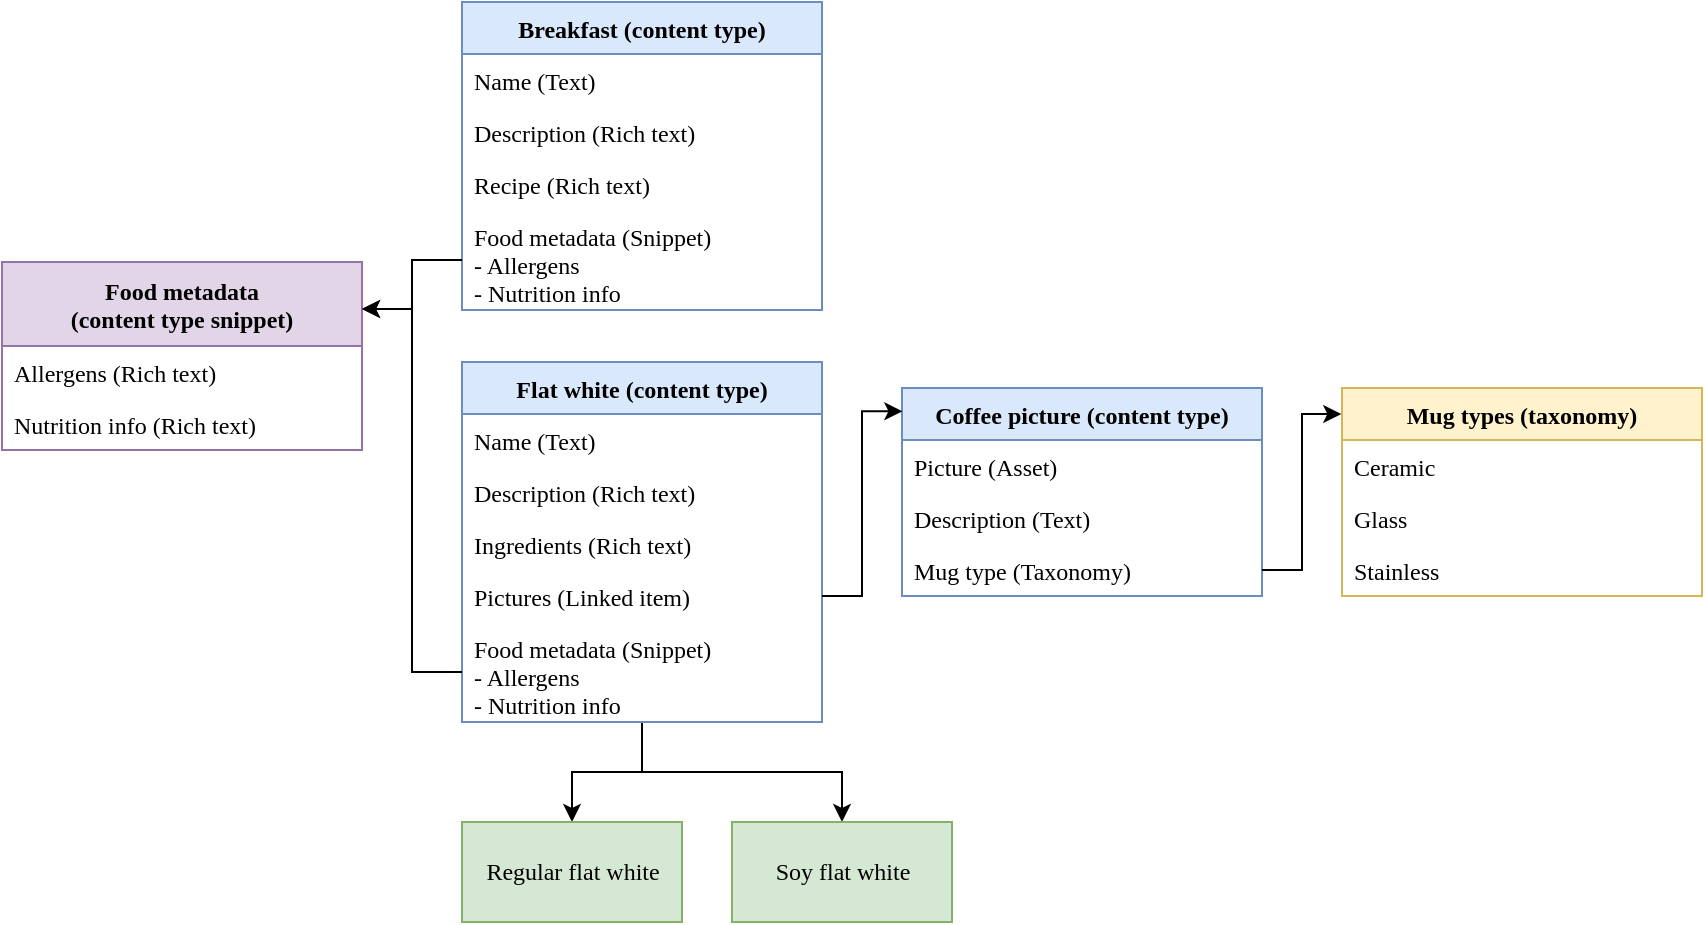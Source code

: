 <mxfile version="19.0.3" type="device"><diagram id="p0x3t8aoXwZ1nvyXleo0" name="Page-1"><mxGraphModel dx="1888" dy="1749" grid="1" gridSize="10" guides="1" tooltips="1" connect="1" arrows="1" fold="0" page="1" pageScale="1" pageWidth="850" pageHeight="1100" math="0" shadow="0"><root><mxCell id="0"/><mxCell id="1" parent="0"/><mxCell id="DZxPxKHKe5NGjtcYWZLZ-1" style="edgeStyle=orthogonalEdgeStyle;rounded=0;orthogonalLoop=1;jettySize=auto;html=1;entryX=0.5;entryY=0;entryDx=0;entryDy=0;fontFamily=Work Sans;" parent="1" source="DZxPxKHKe5NGjtcYWZLZ-3" target="DZxPxKHKe5NGjtcYWZLZ-17" edge="1"><mxGeometry relative="1" as="geometry"/></mxCell><mxCell id="DZxPxKHKe5NGjtcYWZLZ-2" style="edgeStyle=orthogonalEdgeStyle;rounded=0;orthogonalLoop=1;jettySize=auto;html=1;entryX=0.5;entryY=0;entryDx=0;entryDy=0;fontFamily=Work Sans;" parent="1" source="DZxPxKHKe5NGjtcYWZLZ-3" target="DZxPxKHKe5NGjtcYWZLZ-18" edge="1"><mxGeometry relative="1" as="geometry"/></mxCell><mxCell id="DZxPxKHKe5NGjtcYWZLZ-3" value="Flat white (content type)" style="swimlane;fontStyle=1;childLayout=stackLayout;horizontal=1;startSize=26;fillColor=#dae8fc;horizontalStack=0;resizeParent=1;resizeParentMax=0;resizeLast=0;collapsible=1;marginBottom=0;strokeColor=#6c8ebf;fontFamily=Work Sans;" parent="1" vertex="1"><mxGeometry x="10" y="10" width="180" height="180" as="geometry"/></mxCell><mxCell id="DZxPxKHKe5NGjtcYWZLZ-4" value="Name (Text)" style="text;strokeColor=none;fillColor=none;align=left;verticalAlign=top;spacingLeft=4;spacingRight=4;overflow=hidden;rotatable=0;points=[[0,0.5],[1,0.5]];portConstraint=eastwest;fontFamily=Work Sans;" parent="DZxPxKHKe5NGjtcYWZLZ-3" vertex="1"><mxGeometry y="26" width="180" height="26" as="geometry"/></mxCell><mxCell id="DZxPxKHKe5NGjtcYWZLZ-5" value="Description (Rich text)" style="text;strokeColor=none;fillColor=none;align=left;verticalAlign=top;spacingLeft=4;spacingRight=4;overflow=hidden;rotatable=0;points=[[0,0.5],[1,0.5]];portConstraint=eastwest;fontFamily=Work Sans;" parent="DZxPxKHKe5NGjtcYWZLZ-3" vertex="1"><mxGeometry y="52" width="180" height="26" as="geometry"/></mxCell><mxCell id="DZxPxKHKe5NGjtcYWZLZ-6" value="Ingredients (Rich text)" style="text;strokeColor=none;fillColor=none;align=left;verticalAlign=top;spacingLeft=4;spacingRight=4;overflow=hidden;rotatable=0;points=[[0,0.5],[1,0.5]];portConstraint=eastwest;fontFamily=Work Sans;" parent="DZxPxKHKe5NGjtcYWZLZ-3" vertex="1"><mxGeometry y="78" width="180" height="26" as="geometry"/></mxCell><mxCell id="DZxPxKHKe5NGjtcYWZLZ-7" value="Pictures (Linked item)" style="text;strokeColor=none;fillColor=none;align=left;verticalAlign=top;spacingLeft=4;spacingRight=4;overflow=hidden;rotatable=0;points=[[0,0.5],[1,0.5]];portConstraint=eastwest;fontFamily=Work Sans;" parent="DZxPxKHKe5NGjtcYWZLZ-3" vertex="1"><mxGeometry y="104" width="180" height="26" as="geometry"/></mxCell><mxCell id="DZxPxKHKe5NGjtcYWZLZ-8" value="Food metadata (Snippet)&#10;- Allergens&#10;- Nutrition info" style="text;strokeColor=none;fillColor=none;align=left;verticalAlign=top;spacingLeft=4;spacingRight=4;overflow=hidden;rotatable=0;points=[[0,0.5],[1,0.5]];portConstraint=eastwest;fontFamily=Work Sans;" parent="DZxPxKHKe5NGjtcYWZLZ-3" vertex="1"><mxGeometry y="130" width="180" height="50" as="geometry"/></mxCell><mxCell id="DZxPxKHKe5NGjtcYWZLZ-9" value="Coffee picture (content type)" style="swimlane;fontStyle=1;childLayout=stackLayout;horizontal=1;startSize=26;fillColor=#dae8fc;horizontalStack=0;resizeParent=1;resizeParentMax=0;resizeLast=0;collapsible=1;marginBottom=0;strokeColor=#6c8ebf;fontFamily=Work Sans;" parent="1" vertex="1"><mxGeometry x="230" y="23" width="180" height="104" as="geometry"/></mxCell><mxCell id="DZxPxKHKe5NGjtcYWZLZ-10" value="Picture (Asset)" style="text;strokeColor=none;fillColor=none;align=left;verticalAlign=top;spacingLeft=4;spacingRight=4;overflow=hidden;rotatable=0;points=[[0,0.5],[1,0.5]];portConstraint=eastwest;fontFamily=Work Sans;" parent="DZxPxKHKe5NGjtcYWZLZ-9" vertex="1"><mxGeometry y="26" width="180" height="26" as="geometry"/></mxCell><mxCell id="DZxPxKHKe5NGjtcYWZLZ-11" value="Description (Text)" style="text;strokeColor=none;fillColor=none;align=left;verticalAlign=top;spacingLeft=4;spacingRight=4;overflow=hidden;rotatable=0;points=[[0,0.5],[1,0.5]];portConstraint=eastwest;fontFamily=Work Sans;" parent="DZxPxKHKe5NGjtcYWZLZ-9" vertex="1"><mxGeometry y="52" width="180" height="26" as="geometry"/></mxCell><mxCell id="DZxPxKHKe5NGjtcYWZLZ-12" value="Mug type (Taxonomy)" style="text;strokeColor=none;fillColor=none;align=left;verticalAlign=top;spacingLeft=4;spacingRight=4;overflow=hidden;rotatable=0;points=[[0,0.5],[1,0.5]];portConstraint=eastwest;fontFamily=Work Sans;" parent="DZxPxKHKe5NGjtcYWZLZ-9" vertex="1"><mxGeometry y="78" width="180" height="26" as="geometry"/></mxCell><mxCell id="DZxPxKHKe5NGjtcYWZLZ-13" value="Mug types (taxonomy)" style="swimlane;fontStyle=1;childLayout=stackLayout;horizontal=1;startSize=26;fillColor=#fff2cc;horizontalStack=0;resizeParent=1;resizeParentMax=0;resizeLast=0;collapsible=1;marginBottom=0;strokeColor=#d6b656;swimlaneLine=1;fontFamily=Work Sans;" parent="1" vertex="1"><mxGeometry x="450" y="23" width="180" height="104" as="geometry"/></mxCell><mxCell id="DZxPxKHKe5NGjtcYWZLZ-14" value="Ceramic" style="text;strokeColor=none;fillColor=none;align=left;verticalAlign=top;spacingLeft=4;spacingRight=4;overflow=hidden;rotatable=0;points=[[0,0.5],[1,0.5]];portConstraint=eastwest;fontFamily=Work Sans;" parent="DZxPxKHKe5NGjtcYWZLZ-13" vertex="1"><mxGeometry y="26" width="180" height="26" as="geometry"/></mxCell><mxCell id="DZxPxKHKe5NGjtcYWZLZ-15" value="Glass" style="text;strokeColor=none;fillColor=none;align=left;verticalAlign=top;spacingLeft=4;spacingRight=4;overflow=hidden;rotatable=0;points=[[0,0.5],[1,0.5]];portConstraint=eastwest;fontFamily=Work Sans;" parent="DZxPxKHKe5NGjtcYWZLZ-13" vertex="1"><mxGeometry y="52" width="180" height="26" as="geometry"/></mxCell><mxCell id="DZxPxKHKe5NGjtcYWZLZ-16" value="Stainless" style="text;strokeColor=none;fillColor=none;align=left;verticalAlign=top;spacingLeft=4;spacingRight=4;overflow=hidden;rotatable=0;points=[[0,0.5],[1,0.5]];portConstraint=eastwest;fontFamily=Work Sans;" parent="DZxPxKHKe5NGjtcYWZLZ-13" vertex="1"><mxGeometry y="78" width="180" height="26" as="geometry"/></mxCell><mxCell id="DZxPxKHKe5NGjtcYWZLZ-17" value="Regular flat white" style="html=1;fillColor=#d5e8d4;strokeColor=#82b366;fontFamily=Work Sans;" parent="1" vertex="1"><mxGeometry x="10" y="240" width="110" height="50" as="geometry"/></mxCell><mxCell id="DZxPxKHKe5NGjtcYWZLZ-18" value="Soy flat white" style="html=1;fillColor=#d5e8d4;strokeColor=#82b366;fontFamily=Work Sans;" parent="1" vertex="1"><mxGeometry x="145" y="240" width="110" height="50" as="geometry"/></mxCell><mxCell id="DZxPxKHKe5NGjtcYWZLZ-19" style="edgeStyle=orthogonalEdgeStyle;rounded=0;orthogonalLoop=1;jettySize=auto;html=1;entryX=0.001;entryY=0.112;entryDx=0;entryDy=0;entryPerimeter=0;fontFamily=Work Sans;" parent="1" source="DZxPxKHKe5NGjtcYWZLZ-7" target="DZxPxKHKe5NGjtcYWZLZ-9" edge="1"><mxGeometry relative="1" as="geometry"/></mxCell><mxCell id="DZxPxKHKe5NGjtcYWZLZ-20" style="edgeStyle=orthogonalEdgeStyle;rounded=0;orthogonalLoop=1;jettySize=auto;html=1;entryX=-0.002;entryY=0.125;entryDx=0;entryDy=0;entryPerimeter=0;fontFamily=Work Sans;" parent="1" source="DZxPxKHKe5NGjtcYWZLZ-12" target="DZxPxKHKe5NGjtcYWZLZ-13" edge="1"><mxGeometry relative="1" as="geometry"/></mxCell><mxCell id="DZxPxKHKe5NGjtcYWZLZ-21" value="Breakfast (content type)" style="swimlane;fontStyle=1;childLayout=stackLayout;horizontal=1;startSize=26;fillColor=#dae8fc;horizontalStack=0;resizeParent=1;resizeParentMax=0;resizeLast=0;collapsible=1;marginBottom=0;strokeColor=#6c8ebf;fontFamily=Work Sans;" parent="1" vertex="1"><mxGeometry x="10" y="-170" width="180" height="154" as="geometry"/></mxCell><mxCell id="DZxPxKHKe5NGjtcYWZLZ-22" value="Name (Text)" style="text;strokeColor=none;fillColor=none;align=left;verticalAlign=top;spacingLeft=4;spacingRight=4;overflow=hidden;rotatable=0;points=[[0,0.5],[1,0.5]];portConstraint=eastwest;fontFamily=Work Sans;" parent="DZxPxKHKe5NGjtcYWZLZ-21" vertex="1"><mxGeometry y="26" width="180" height="26" as="geometry"/></mxCell><mxCell id="DZxPxKHKe5NGjtcYWZLZ-23" value="Description (Rich text)" style="text;strokeColor=none;fillColor=none;align=left;verticalAlign=top;spacingLeft=4;spacingRight=4;overflow=hidden;rotatable=0;points=[[0,0.5],[1,0.5]];portConstraint=eastwest;fontFamily=Work Sans;" parent="DZxPxKHKe5NGjtcYWZLZ-21" vertex="1"><mxGeometry y="52" width="180" height="26" as="geometry"/></mxCell><mxCell id="DZxPxKHKe5NGjtcYWZLZ-24" value="Recipe (Rich text)" style="text;strokeColor=none;fillColor=none;align=left;verticalAlign=top;spacingLeft=4;spacingRight=4;overflow=hidden;rotatable=0;points=[[0,0.5],[1,0.5]];portConstraint=eastwest;fontFamily=Work Sans;" parent="DZxPxKHKe5NGjtcYWZLZ-21" vertex="1"><mxGeometry y="78" width="180" height="26" as="geometry"/></mxCell><mxCell id="DZxPxKHKe5NGjtcYWZLZ-25" value="Food metadata (Snippet)&#10;- Allergens&#10;- Nutrition info" style="text;strokeColor=none;fillColor=none;align=left;verticalAlign=top;spacingLeft=4;spacingRight=4;overflow=hidden;rotatable=0;points=[[0,0.5],[1,0.5]];portConstraint=eastwest;fontFamily=Work Sans;" parent="DZxPxKHKe5NGjtcYWZLZ-21" vertex="1"><mxGeometry y="104" width="180" height="50" as="geometry"/></mxCell><mxCell id="DZxPxKHKe5NGjtcYWZLZ-26" value="Food metadata&#10;(content type snippet)" style="swimlane;fontStyle=1;childLayout=stackLayout;horizontal=1;startSize=42;fillColor=#e1d5e7;horizontalStack=0;resizeParent=1;resizeParentMax=0;resizeLast=0;collapsible=1;marginBottom=0;strokeColor=#9673a6;fontFamily=Work Sans;" parent="1" vertex="1"><mxGeometry x="-220" y="-40" width="180" height="94" as="geometry"/></mxCell><mxCell id="DZxPxKHKe5NGjtcYWZLZ-27" value="Allergens (Rich text)" style="text;strokeColor=none;fillColor=none;align=left;verticalAlign=top;spacingLeft=4;spacingRight=4;overflow=hidden;rotatable=0;points=[[0,0.5],[1,0.5]];portConstraint=eastwest;fontFamily=Work Sans;" parent="DZxPxKHKe5NGjtcYWZLZ-26" vertex="1"><mxGeometry y="42" width="180" height="26" as="geometry"/></mxCell><mxCell id="DZxPxKHKe5NGjtcYWZLZ-28" value="Nutrition info (Rich text)" style="text;strokeColor=none;fillColor=none;align=left;verticalAlign=top;spacingLeft=4;spacingRight=4;overflow=hidden;rotatable=0;points=[[0,0.5],[1,0.5]];portConstraint=eastwest;fontFamily=Work Sans;" parent="DZxPxKHKe5NGjtcYWZLZ-26" vertex="1"><mxGeometry y="68" width="180" height="26" as="geometry"/></mxCell><mxCell id="DZxPxKHKe5NGjtcYWZLZ-29" style="edgeStyle=orthogonalEdgeStyle;rounded=0;orthogonalLoop=1;jettySize=auto;html=1;entryX=1;entryY=0.25;entryDx=0;entryDy=0;fontFamily=Work Sans;" parent="1" source="DZxPxKHKe5NGjtcYWZLZ-25" target="DZxPxKHKe5NGjtcYWZLZ-26" edge="1"><mxGeometry relative="1" as="geometry"/></mxCell><mxCell id="DZxPxKHKe5NGjtcYWZLZ-30" style="edgeStyle=orthogonalEdgeStyle;rounded=0;orthogonalLoop=1;jettySize=auto;html=1;entryX=1;entryY=0.25;entryDx=0;entryDy=0;fontFamily=Work Sans;" parent="1" source="DZxPxKHKe5NGjtcYWZLZ-8" target="DZxPxKHKe5NGjtcYWZLZ-26" edge="1"><mxGeometry relative="1" as="geometry"/></mxCell></root></mxGraphModel></diagram></mxfile>